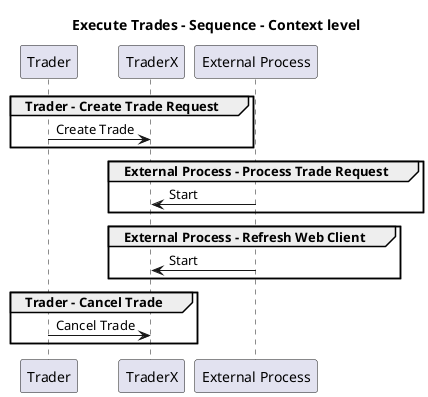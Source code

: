 @startuml

title Execute Trades - Sequence - Context level

participant "Trader" as TraderX.Actors.Trader
participant "TraderX" as TraderX.SoftwareSystems.TraderX
participant "External Process" as TraderX.Actors.ExternalProcess

group Trader - Create Trade Request
TraderX.Actors.Trader -> TraderX.SoftwareSystems.TraderX : Create Trade
end
group External Process - Process Trade Request
TraderX.Actors.ExternalProcess -> TraderX.SoftwareSystems.TraderX : Start
end
group External Process - Refresh Web Client
TraderX.Actors.ExternalProcess -> TraderX.SoftwareSystems.TraderX : Start
end
group Trader - Cancel Trade
TraderX.Actors.Trader -> TraderX.SoftwareSystems.TraderX : Cancel Trade
end


@enduml
